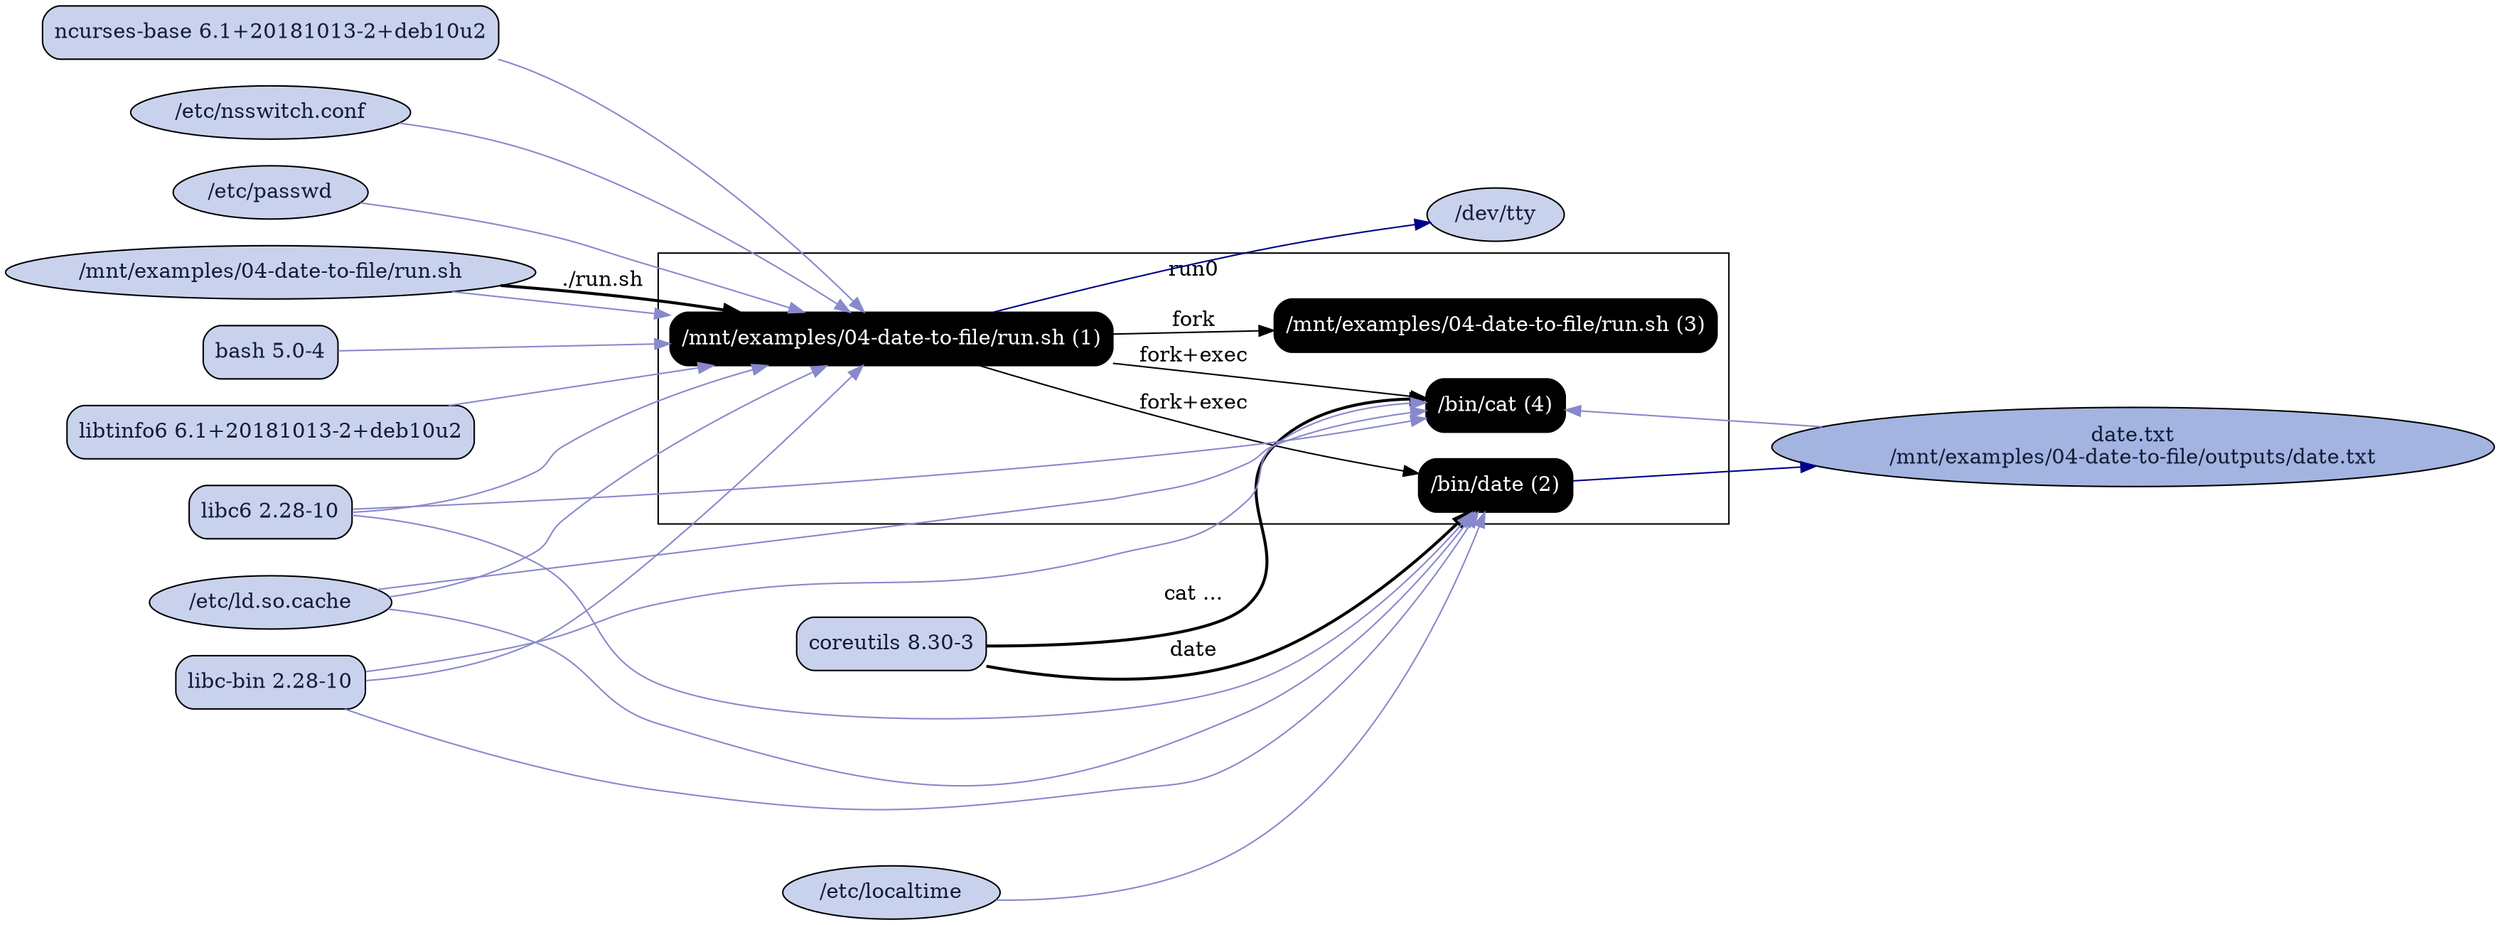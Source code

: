 digraph G {
    rankdir=LR;

    /* programs */
    node [shape=box fontcolor=white fillcolor=black style="filled,rounded"];
    subgraph cluster_run0 {
        label="run0";
        prog0 [label="/mnt/examples/04-date-to-file/run.sh (1)"];
        prog1 [label="/bin/date (2)"];
        prog0 -> prog1 [label="fork+exec"];
        prog2 [label="/mnt/examples/04-date-to-file/run.sh (3)"];
        prog0 -> prog2 [label="fork"];
        prog3 [label="/bin/cat (4)"];
        prog0 -> prog3 [label="fork+exec"];
    }

    node [shape=ellipse fontcolor="#131C39" fillcolor="#C9D2ED"];

    /* system packages */
    "pkg bash" [shape=box,label="bash 5.0-4"];
    "pkg coreutils" [shape=box,label="coreutils 8.30-3"];
    "pkg libc-bin" [shape=box,label="libc-bin 2.28-10"];
    "pkg libc6" [shape=box,label="libc6 2.28-10"];
    "pkg libtinfo6" [shape=box,label="libtinfo6 6.1+20181013-2+deb10u2"];
    "pkg ncurses-base" [shape=box,label="ncurses-base 6.1+20181013-2+deb10u2"];

    /* other files */
    "/dev/tty";
    "/etc/ld.so.cache";
    "/etc/localtime";
    "/etc/nsswitch.conf";
    "/etc/passwd";
    "/mnt/examples/04-date-to-file/outputs/date.txt" [fillcolor="#A3B4E0", label="date.txt\n/mnt/examples/04-date-to-file/outputs/date.txt"];
    "/mnt/examples/04-date-to-file/run.sh";

    "/mnt/examples/04-date-to-file/run.sh" -> prog0 [style=bold, label="./run.sh"];
    "pkg bash" -> prog0 [color="#8888CC"];
    "pkg libc6" -> prog0 [color="#8888CC"];
    "/etc/ld.so.cache" -> prog0 [color="#8888CC"];
    "pkg libtinfo6" -> prog0 [color="#8888CC"];
    prog0 -> "/dev/tty" [color="#000088"];
    "pkg libc-bin" -> prog0 [color="#8888CC"];
    "/etc/nsswitch.conf" -> prog0 [color="#8888CC"];
    "/etc/passwd" -> prog0 [color="#8888CC"];
    "/mnt/examples/04-date-to-file/run.sh" -> prog0 [color="#8888CC"];
    prog1 -> "/mnt/examples/04-date-to-file/outputs/date.txt" [color="#000088"];
    "pkg coreutils" -> prog1 [style=bold, label="date"];
    "pkg libc6" -> prog1 [color="#8888CC"];
    "/etc/ld.so.cache" -> prog1 [color="#8888CC"];
    "pkg libc-bin" -> prog1 [color="#8888CC"];
    "/etc/localtime" -> prog1 [color="#8888CC"];
    "pkg ncurses-base" -> prog0 [color="#8888CC"];
    "pkg coreutils" -> prog3 [style=bold, label="cat ..."];
    "pkg libc6" -> prog3 [color="#8888CC"];
    "/etc/ld.so.cache" -> prog3 [color="#8888CC"];
    "pkg libc-bin" -> prog3 [color="#8888CC"];
    "/mnt/examples/04-date-to-file/outputs/date.txt" -> prog3 [color="#8888CC"];
}
